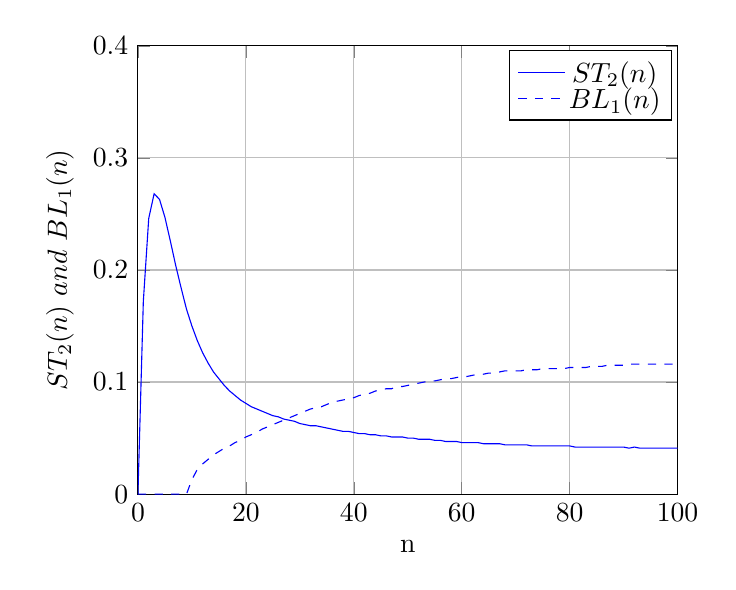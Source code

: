 \pgfplotsset{every axis legend/.append style=
{at={(0.99,0.99)},anchor=north east,
  shape=rectangle,fill=white,draw=black,
  inner xsep=3pt,inner ysep=3pt,nodes={inner sep=1pt,text depth=-0.05em}
 }
}
\begin{tikzpicture}
  \begin{axis}[
    xlabel=n,ylabel=$ST_2(n) \ and \ BL_1(n)$,xmin=0,xmax=100,
    ymin=0,ymax=0.4,grid=major]
    \addplot[blue,mark=none]  coordinates {
    (0,0)
    (1,0.172)
(2,0.246)
(3,0.268)
(4,0.263)
(5,0.247)
(6,0.226)
(7,0.204)
(8,0.184)
(9,0.165)
(10,0.15)
(11,0.137)
(12,0.126)
(13,0.117)
(14,0.109)
(15,0.103)
(16,0.097)
(17,0.092)
(18,0.088)
(19,0.084)
(20,0.081)
(21,0.078)
(22,0.076)
(23,0.074)
(24,0.072)
(25,0.07)
(26,0.069)
(27,0.067)
(28,0.066)
(29,0.065)
(30,0.063)
(31,0.062)
(32,0.061)
(33,0.061)
(34,0.06)
(35,0.059)
(36,0.058)
(37,0.057)
(38,0.056)
(39,0.056)
(40,0.055)
(41,0.054)
(42,0.054)
(43,0.053)
(44,0.053)
(45,0.052)
(46,0.052)
(47,0.051)
(48,0.051)
(49,0.051)
(50,0.05)
(51,0.05)
(52,0.049)
(53,0.049)
(54,0.049)
(55,0.048)
(56,0.048)
(57,0.047)
(58,0.047)
(59,0.047)
(60,0.046)
(61,0.046)
(62,0.046)
(63,0.046)
(64,0.045)
(65,0.045)
(66,0.045)
(67,0.045)
(68,0.044)
(69,0.044)
(70,0.044)
(71,0.044)
(72,0.044)
(73,0.043)
(74,0.043)
(75,0.043)
(76,0.043)
(77,0.043)
(78,0.043)
(79,0.043)
(80,0.043)
(81,0.042)
(82,0.042)
(83,0.042)
(84,0.042)
(85,0.042)
(86,0.042)
(87,0.042)
(88,0.042)
(89,0.042)
(90,0.042)
(91,0.041)
(92,0.042)
(93,0.041)
(94,0.041)
(95,0.041)
(96,0.041)
(97,0.041)
(98,0.041)
(99,0.041)
(100,0.041)
    };
    \addplot[blue,mark=none,dashed]  coordinates {
    (0,0)
    (1,0.0)
(2,0.0)
(3,0.0)
(4,0.0)
(5,0.0)
(6,0.0)
(7,0.0)
(8,0.0)
(9,0.0)
(10,0.013)
(11,0.022)
(12,0.027)
(13,0.031)
(14,0.035)
(15,0.038)
(16,0.041)
(17,0.043)
(18,0.046)
(19,0.048)
(20,0.051)
(21,0.053)
(22,0.055)
(23,0.058)
(24,0.06)
(25,0.062)
(26,0.064)
(27,0.066)
(28,0.068)
(29,0.07)
(30,0.072)
(31,0.074)
(32,0.076)
(33,0.077)
(34,0.078)
(35,0.08)
(36,0.082)
(37,0.083)
(38,0.084)
(39,0.085)
(40,0.086)
(41,0.088)
(42,0.089)
(43,0.09)
(44,0.092)
(45,0.093)
(46,0.094)
(47,0.094)
(48,0.096)
(49,0.096)
(50,0.097)
(51,0.098)
(52,0.099)
(53,0.1)
(54,0.101)
(55,0.101)
(56,0.102)
(57,0.103)
(58,0.103)
(59,0.104)
(60,0.105)
(61,0.105)
(62,0.106)
(63,0.107)
(64,0.107)
(65,0.108)
(66,0.108)
(67,0.109)
(68,0.11)
(69,0.11)
(70,0.11)
(71,0.11)
(72,0.111)
(73,0.111)
(74,0.111)
(75,0.112)
(76,0.112)
(77,0.112)
(78,0.112)
(79,0.112)
(80,0.113)
(81,0.113)
(82,0.113)
(83,0.113)
(84,0.114)
(85,0.114)
(86,0.114)
(87,0.115)
(88,0.115)
(89,0.115)
(90,0.115)
(91,0.116)
(92,0.116)
(93,0.116)
(94,0.116)
(95,0.116)
(96,0.116)
(97,0.116)
(98,0.116)
(99,0.116)
(100,0.116)
    };
    \legend{$ST_2(n)$,$BL_1(n)$}
  \end{axis}
\end{tikzpicture}